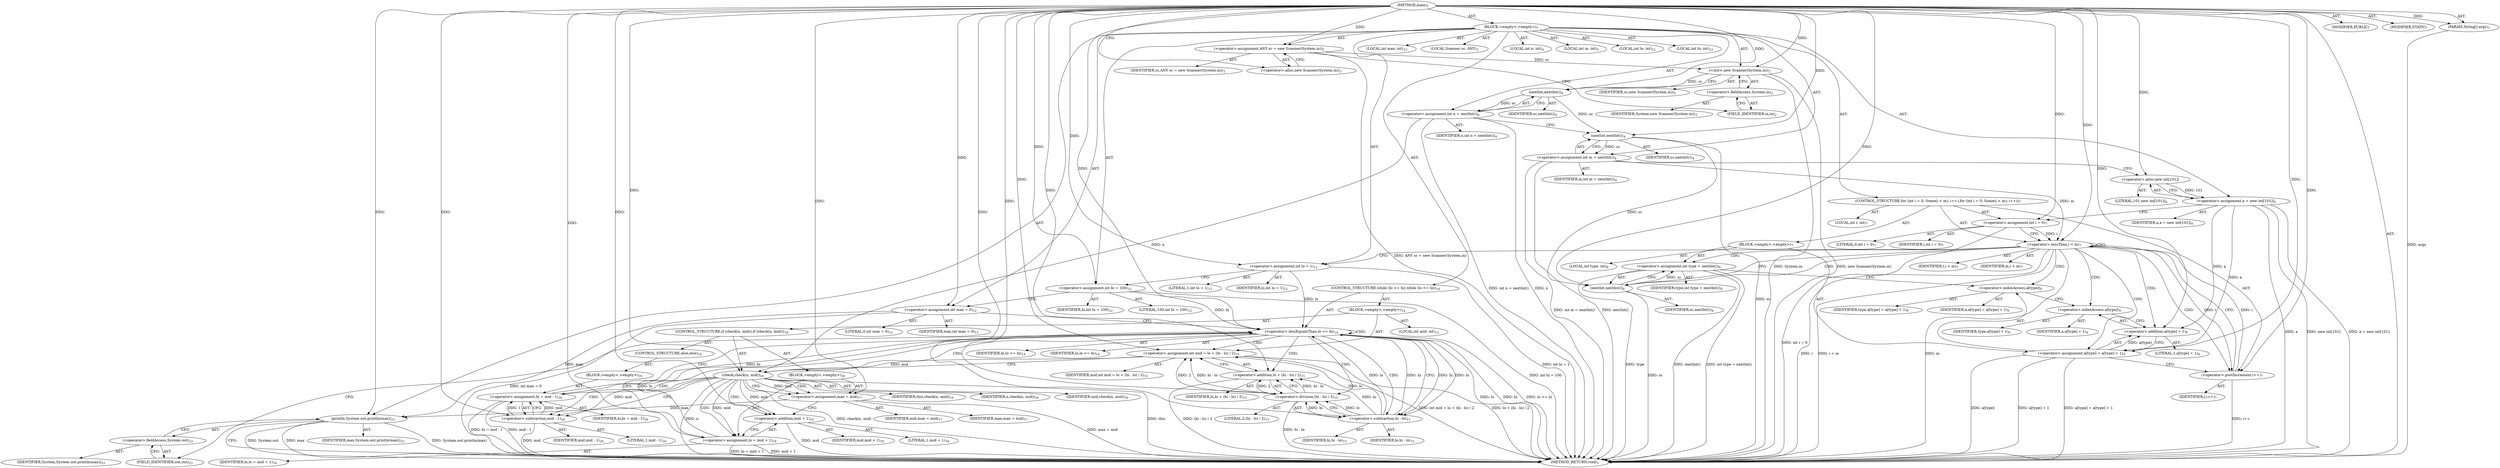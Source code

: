 digraph "main" {  
"19" [label = <(METHOD,main)<SUB>1</SUB>> ]
"20" [label = <(PARAM,String[] args)<SUB>1</SUB>> ]
"21" [label = <(BLOCK,&lt;empty&gt;,&lt;empty&gt;)<SUB>1</SUB>> ]
"4" [label = <(LOCAL,Scanner sc: ANY)<SUB>2</SUB>> ]
"22" [label = <(&lt;operator&gt;.assignment,ANY sc = new Scanner(System.in))<SUB>2</SUB>> ]
"23" [label = <(IDENTIFIER,sc,ANY sc = new Scanner(System.in))<SUB>2</SUB>> ]
"24" [label = <(&lt;operator&gt;.alloc,new Scanner(System.in))<SUB>2</SUB>> ]
"25" [label = <(&lt;init&gt;,new Scanner(System.in))<SUB>2</SUB>> ]
"3" [label = <(IDENTIFIER,sc,new Scanner(System.in))<SUB>2</SUB>> ]
"26" [label = <(&lt;operator&gt;.fieldAccess,System.in)<SUB>2</SUB>> ]
"27" [label = <(IDENTIFIER,System,new Scanner(System.in))<SUB>2</SUB>> ]
"28" [label = <(FIELD_IDENTIFIER,in,in)<SUB>2</SUB>> ]
"29" [label = <(LOCAL,int n: int)<SUB>4</SUB>> ]
"30" [label = <(LOCAL,int m: int)<SUB>4</SUB>> ]
"31" [label = <(&lt;operator&gt;.assignment,int n = nextInt())<SUB>4</SUB>> ]
"32" [label = <(IDENTIFIER,n,int n = nextInt())<SUB>4</SUB>> ]
"33" [label = <(nextInt,nextInt())<SUB>4</SUB>> ]
"34" [label = <(IDENTIFIER,sc,nextInt())<SUB>4</SUB>> ]
"35" [label = <(&lt;operator&gt;.assignment,int m = nextInt())<SUB>4</SUB>> ]
"36" [label = <(IDENTIFIER,m,int m = nextInt())<SUB>4</SUB>> ]
"37" [label = <(nextInt,nextInt())<SUB>4</SUB>> ]
"38" [label = <(IDENTIFIER,sc,nextInt())<SUB>4</SUB>> ]
"39" [label = <(&lt;operator&gt;.assignment,a = new int[101])<SUB>6</SUB>> ]
"40" [label = <(IDENTIFIER,a,a = new int[101])<SUB>6</SUB>> ]
"41" [label = <(&lt;operator&gt;.alloc,new int[101])> ]
"42" [label = <(LITERAL,101,new int[101])<SUB>6</SUB>> ]
"43" [label = <(CONTROL_STRUCTURE,for (int i = 0; Some(i &lt; m); i++),for (int i = 0; Some(i &lt; m); i++))<SUB>7</SUB>> ]
"44" [label = <(LOCAL,int i: int)<SUB>7</SUB>> ]
"45" [label = <(&lt;operator&gt;.assignment,int i = 0)<SUB>7</SUB>> ]
"46" [label = <(IDENTIFIER,i,int i = 0)<SUB>7</SUB>> ]
"47" [label = <(LITERAL,0,int i = 0)<SUB>7</SUB>> ]
"48" [label = <(&lt;operator&gt;.lessThan,i &lt; m)<SUB>7</SUB>> ]
"49" [label = <(IDENTIFIER,i,i &lt; m)<SUB>7</SUB>> ]
"50" [label = <(IDENTIFIER,m,i &lt; m)<SUB>7</SUB>> ]
"51" [label = <(&lt;operator&gt;.postIncrement,i++)<SUB>7</SUB>> ]
"52" [label = <(IDENTIFIER,i,i++)<SUB>7</SUB>> ]
"53" [label = <(BLOCK,&lt;empty&gt;,&lt;empty&gt;)<SUB>7</SUB>> ]
"54" [label = <(LOCAL,int type: int)<SUB>8</SUB>> ]
"55" [label = <(&lt;operator&gt;.assignment,int type = nextInt())<SUB>8</SUB>> ]
"56" [label = <(IDENTIFIER,type,int type = nextInt())<SUB>8</SUB>> ]
"57" [label = <(nextInt,nextInt())<SUB>8</SUB>> ]
"58" [label = <(IDENTIFIER,sc,nextInt())<SUB>8</SUB>> ]
"59" [label = <(&lt;operator&gt;.assignment,a[type] = a[type] + 1)<SUB>9</SUB>> ]
"60" [label = <(&lt;operator&gt;.indexAccess,a[type])<SUB>9</SUB>> ]
"61" [label = <(IDENTIFIER,a,a[type] = a[type] + 1)<SUB>9</SUB>> ]
"62" [label = <(IDENTIFIER,type,a[type] = a[type] + 1)<SUB>9</SUB>> ]
"63" [label = <(&lt;operator&gt;.addition,a[type] + 1)<SUB>9</SUB>> ]
"64" [label = <(&lt;operator&gt;.indexAccess,a[type])<SUB>9</SUB>> ]
"65" [label = <(IDENTIFIER,a,a[type] + 1)<SUB>9</SUB>> ]
"66" [label = <(IDENTIFIER,type,a[type] + 1)<SUB>9</SUB>> ]
"67" [label = <(LITERAL,1,a[type] + 1)<SUB>9</SUB>> ]
"68" [label = <(LOCAL,int lo: int)<SUB>12</SUB>> ]
"69" [label = <(LOCAL,int hi: int)<SUB>12</SUB>> ]
"70" [label = <(LOCAL,int max: int)<SUB>12</SUB>> ]
"71" [label = <(&lt;operator&gt;.assignment,int lo = 1)<SUB>12</SUB>> ]
"72" [label = <(IDENTIFIER,lo,int lo = 1)<SUB>12</SUB>> ]
"73" [label = <(LITERAL,1,int lo = 1)<SUB>12</SUB>> ]
"74" [label = <(&lt;operator&gt;.assignment,int hi = 100)<SUB>12</SUB>> ]
"75" [label = <(IDENTIFIER,hi,int hi = 100)<SUB>12</SUB>> ]
"76" [label = <(LITERAL,100,int hi = 100)<SUB>12</SUB>> ]
"77" [label = <(&lt;operator&gt;.assignment,int max = 0)<SUB>12</SUB>> ]
"78" [label = <(IDENTIFIER,max,int max = 0)<SUB>12</SUB>> ]
"79" [label = <(LITERAL,0,int max = 0)<SUB>12</SUB>> ]
"80" [label = <(CONTROL_STRUCTURE,while (lo &lt;= hi),while (lo &lt;= hi))<SUB>14</SUB>> ]
"81" [label = <(&lt;operator&gt;.lessEqualsThan,lo &lt;= hi)<SUB>14</SUB>> ]
"82" [label = <(IDENTIFIER,lo,lo &lt;= hi)<SUB>14</SUB>> ]
"83" [label = <(IDENTIFIER,hi,lo &lt;= hi)<SUB>14</SUB>> ]
"84" [label = <(BLOCK,&lt;empty&gt;,&lt;empty&gt;)<SUB>14</SUB>> ]
"85" [label = <(LOCAL,int mid: int)<SUB>15</SUB>> ]
"86" [label = <(&lt;operator&gt;.assignment,int mid = lo + (hi - lo) / 2)<SUB>15</SUB>> ]
"87" [label = <(IDENTIFIER,mid,int mid = lo + (hi - lo) / 2)<SUB>15</SUB>> ]
"88" [label = <(&lt;operator&gt;.addition,lo + (hi - lo) / 2)<SUB>15</SUB>> ]
"89" [label = <(IDENTIFIER,lo,lo + (hi - lo) / 2)<SUB>15</SUB>> ]
"90" [label = <(&lt;operator&gt;.division,(hi - lo) / 2)<SUB>15</SUB>> ]
"91" [label = <(&lt;operator&gt;.subtraction,hi - lo)<SUB>15</SUB>> ]
"92" [label = <(IDENTIFIER,hi,hi - lo)<SUB>15</SUB>> ]
"93" [label = <(IDENTIFIER,lo,hi - lo)<SUB>15</SUB>> ]
"94" [label = <(LITERAL,2,(hi - lo) / 2)<SUB>15</SUB>> ]
"95" [label = <(CONTROL_STRUCTURE,if (check(n, mid)),if (check(n, mid)))<SUB>16</SUB>> ]
"96" [label = <(check,check(n, mid))<SUB>16</SUB>> ]
"97" [label = <(IDENTIFIER,this,check(n, mid))<SUB>16</SUB>> ]
"98" [label = <(IDENTIFIER,n,check(n, mid))<SUB>16</SUB>> ]
"99" [label = <(IDENTIFIER,mid,check(n, mid))<SUB>16</SUB>> ]
"100" [label = <(BLOCK,&lt;empty&gt;,&lt;empty&gt;)<SUB>16</SUB>> ]
"101" [label = <(&lt;operator&gt;.assignment,max = mid)<SUB>17</SUB>> ]
"102" [label = <(IDENTIFIER,max,max = mid)<SUB>17</SUB>> ]
"103" [label = <(IDENTIFIER,mid,max = mid)<SUB>17</SUB>> ]
"104" [label = <(&lt;operator&gt;.assignment,lo = mid + 1)<SUB>18</SUB>> ]
"105" [label = <(IDENTIFIER,lo,lo = mid + 1)<SUB>18</SUB>> ]
"106" [label = <(&lt;operator&gt;.addition,mid + 1)<SUB>18</SUB>> ]
"107" [label = <(IDENTIFIER,mid,mid + 1)<SUB>18</SUB>> ]
"108" [label = <(LITERAL,1,mid + 1)<SUB>18</SUB>> ]
"109" [label = <(CONTROL_STRUCTURE,else,else)<SUB>19</SUB>> ]
"110" [label = <(BLOCK,&lt;empty&gt;,&lt;empty&gt;)<SUB>19</SUB>> ]
"111" [label = <(&lt;operator&gt;.assignment,hi = mid - 1)<SUB>20</SUB>> ]
"112" [label = <(IDENTIFIER,hi,hi = mid - 1)<SUB>20</SUB>> ]
"113" [label = <(&lt;operator&gt;.subtraction,mid - 1)<SUB>20</SUB>> ]
"114" [label = <(IDENTIFIER,mid,mid - 1)<SUB>20</SUB>> ]
"115" [label = <(LITERAL,1,mid - 1)<SUB>20</SUB>> ]
"116" [label = <(println,System.out.println(max))<SUB>23</SUB>> ]
"117" [label = <(&lt;operator&gt;.fieldAccess,System.out)<SUB>23</SUB>> ]
"118" [label = <(IDENTIFIER,System,System.out.println(max))<SUB>23</SUB>> ]
"119" [label = <(FIELD_IDENTIFIER,out,out)<SUB>23</SUB>> ]
"120" [label = <(IDENTIFIER,max,System.out.println(max))<SUB>23</SUB>> ]
"121" [label = <(MODIFIER,PUBLIC)> ]
"122" [label = <(MODIFIER,STATIC)> ]
"123" [label = <(METHOD_RETURN,void)<SUB>1</SUB>> ]
  "19" -> "20"  [ label = "AST: "] 
  "19" -> "21"  [ label = "AST: "] 
  "19" -> "121"  [ label = "AST: "] 
  "19" -> "122"  [ label = "AST: "] 
  "19" -> "123"  [ label = "AST: "] 
  "21" -> "4"  [ label = "AST: "] 
  "21" -> "22"  [ label = "AST: "] 
  "21" -> "25"  [ label = "AST: "] 
  "21" -> "29"  [ label = "AST: "] 
  "21" -> "30"  [ label = "AST: "] 
  "21" -> "31"  [ label = "AST: "] 
  "21" -> "35"  [ label = "AST: "] 
  "21" -> "39"  [ label = "AST: "] 
  "21" -> "43"  [ label = "AST: "] 
  "21" -> "68"  [ label = "AST: "] 
  "21" -> "69"  [ label = "AST: "] 
  "21" -> "70"  [ label = "AST: "] 
  "21" -> "71"  [ label = "AST: "] 
  "21" -> "74"  [ label = "AST: "] 
  "21" -> "77"  [ label = "AST: "] 
  "21" -> "80"  [ label = "AST: "] 
  "21" -> "116"  [ label = "AST: "] 
  "22" -> "23"  [ label = "AST: "] 
  "22" -> "24"  [ label = "AST: "] 
  "25" -> "3"  [ label = "AST: "] 
  "25" -> "26"  [ label = "AST: "] 
  "26" -> "27"  [ label = "AST: "] 
  "26" -> "28"  [ label = "AST: "] 
  "31" -> "32"  [ label = "AST: "] 
  "31" -> "33"  [ label = "AST: "] 
  "33" -> "34"  [ label = "AST: "] 
  "35" -> "36"  [ label = "AST: "] 
  "35" -> "37"  [ label = "AST: "] 
  "37" -> "38"  [ label = "AST: "] 
  "39" -> "40"  [ label = "AST: "] 
  "39" -> "41"  [ label = "AST: "] 
  "41" -> "42"  [ label = "AST: "] 
  "43" -> "44"  [ label = "AST: "] 
  "43" -> "45"  [ label = "AST: "] 
  "43" -> "48"  [ label = "AST: "] 
  "43" -> "51"  [ label = "AST: "] 
  "43" -> "53"  [ label = "AST: "] 
  "45" -> "46"  [ label = "AST: "] 
  "45" -> "47"  [ label = "AST: "] 
  "48" -> "49"  [ label = "AST: "] 
  "48" -> "50"  [ label = "AST: "] 
  "51" -> "52"  [ label = "AST: "] 
  "53" -> "54"  [ label = "AST: "] 
  "53" -> "55"  [ label = "AST: "] 
  "53" -> "59"  [ label = "AST: "] 
  "55" -> "56"  [ label = "AST: "] 
  "55" -> "57"  [ label = "AST: "] 
  "57" -> "58"  [ label = "AST: "] 
  "59" -> "60"  [ label = "AST: "] 
  "59" -> "63"  [ label = "AST: "] 
  "60" -> "61"  [ label = "AST: "] 
  "60" -> "62"  [ label = "AST: "] 
  "63" -> "64"  [ label = "AST: "] 
  "63" -> "67"  [ label = "AST: "] 
  "64" -> "65"  [ label = "AST: "] 
  "64" -> "66"  [ label = "AST: "] 
  "71" -> "72"  [ label = "AST: "] 
  "71" -> "73"  [ label = "AST: "] 
  "74" -> "75"  [ label = "AST: "] 
  "74" -> "76"  [ label = "AST: "] 
  "77" -> "78"  [ label = "AST: "] 
  "77" -> "79"  [ label = "AST: "] 
  "80" -> "81"  [ label = "AST: "] 
  "80" -> "84"  [ label = "AST: "] 
  "81" -> "82"  [ label = "AST: "] 
  "81" -> "83"  [ label = "AST: "] 
  "84" -> "85"  [ label = "AST: "] 
  "84" -> "86"  [ label = "AST: "] 
  "84" -> "95"  [ label = "AST: "] 
  "86" -> "87"  [ label = "AST: "] 
  "86" -> "88"  [ label = "AST: "] 
  "88" -> "89"  [ label = "AST: "] 
  "88" -> "90"  [ label = "AST: "] 
  "90" -> "91"  [ label = "AST: "] 
  "90" -> "94"  [ label = "AST: "] 
  "91" -> "92"  [ label = "AST: "] 
  "91" -> "93"  [ label = "AST: "] 
  "95" -> "96"  [ label = "AST: "] 
  "95" -> "100"  [ label = "AST: "] 
  "95" -> "109"  [ label = "AST: "] 
  "96" -> "97"  [ label = "AST: "] 
  "96" -> "98"  [ label = "AST: "] 
  "96" -> "99"  [ label = "AST: "] 
  "100" -> "101"  [ label = "AST: "] 
  "100" -> "104"  [ label = "AST: "] 
  "101" -> "102"  [ label = "AST: "] 
  "101" -> "103"  [ label = "AST: "] 
  "104" -> "105"  [ label = "AST: "] 
  "104" -> "106"  [ label = "AST: "] 
  "106" -> "107"  [ label = "AST: "] 
  "106" -> "108"  [ label = "AST: "] 
  "109" -> "110"  [ label = "AST: "] 
  "110" -> "111"  [ label = "AST: "] 
  "111" -> "112"  [ label = "AST: "] 
  "111" -> "113"  [ label = "AST: "] 
  "113" -> "114"  [ label = "AST: "] 
  "113" -> "115"  [ label = "AST: "] 
  "116" -> "117"  [ label = "AST: "] 
  "116" -> "120"  [ label = "AST: "] 
  "117" -> "118"  [ label = "AST: "] 
  "117" -> "119"  [ label = "AST: "] 
  "22" -> "28"  [ label = "CFG: "] 
  "25" -> "33"  [ label = "CFG: "] 
  "31" -> "37"  [ label = "CFG: "] 
  "35" -> "41"  [ label = "CFG: "] 
  "39" -> "45"  [ label = "CFG: "] 
  "71" -> "74"  [ label = "CFG: "] 
  "74" -> "77"  [ label = "CFG: "] 
  "77" -> "81"  [ label = "CFG: "] 
  "116" -> "123"  [ label = "CFG: "] 
  "24" -> "22"  [ label = "CFG: "] 
  "26" -> "25"  [ label = "CFG: "] 
  "33" -> "31"  [ label = "CFG: "] 
  "37" -> "35"  [ label = "CFG: "] 
  "41" -> "39"  [ label = "CFG: "] 
  "45" -> "48"  [ label = "CFG: "] 
  "48" -> "57"  [ label = "CFG: "] 
  "48" -> "71"  [ label = "CFG: "] 
  "51" -> "48"  [ label = "CFG: "] 
  "81" -> "91"  [ label = "CFG: "] 
  "81" -> "119"  [ label = "CFG: "] 
  "117" -> "116"  [ label = "CFG: "] 
  "28" -> "26"  [ label = "CFG: "] 
  "55" -> "60"  [ label = "CFG: "] 
  "59" -> "51"  [ label = "CFG: "] 
  "86" -> "96"  [ label = "CFG: "] 
  "119" -> "117"  [ label = "CFG: "] 
  "57" -> "55"  [ label = "CFG: "] 
  "60" -> "64"  [ label = "CFG: "] 
  "63" -> "59"  [ label = "CFG: "] 
  "88" -> "86"  [ label = "CFG: "] 
  "96" -> "101"  [ label = "CFG: "] 
  "96" -> "113"  [ label = "CFG: "] 
  "64" -> "63"  [ label = "CFG: "] 
  "90" -> "88"  [ label = "CFG: "] 
  "101" -> "106"  [ label = "CFG: "] 
  "104" -> "81"  [ label = "CFG: "] 
  "91" -> "90"  [ label = "CFG: "] 
  "106" -> "104"  [ label = "CFG: "] 
  "111" -> "81"  [ label = "CFG: "] 
  "113" -> "111"  [ label = "CFG: "] 
  "19" -> "24"  [ label = "CFG: "] 
  "20" -> "123"  [ label = "DDG: args"] 
  "22" -> "123"  [ label = "DDG: ANY sc = new Scanner(System.in)"] 
  "25" -> "123"  [ label = "DDG: System.in"] 
  "25" -> "123"  [ label = "DDG: new Scanner(System.in)"] 
  "31" -> "123"  [ label = "DDG: n"] 
  "31" -> "123"  [ label = "DDG: int n = nextInt()"] 
  "37" -> "123"  [ label = "DDG: sc"] 
  "35" -> "123"  [ label = "DDG: nextInt()"] 
  "35" -> "123"  [ label = "DDG: int m = nextInt()"] 
  "39" -> "123"  [ label = "DDG: a"] 
  "39" -> "123"  [ label = "DDG: new int[101]"] 
  "39" -> "123"  [ label = "DDG: a = new int[101]"] 
  "45" -> "123"  [ label = "DDG: int i = 0"] 
  "48" -> "123"  [ label = "DDG: i"] 
  "48" -> "123"  [ label = "DDG: m"] 
  "48" -> "123"  [ label = "DDG: i &lt; m"] 
  "71" -> "123"  [ label = "DDG: int lo = 1"] 
  "74" -> "123"  [ label = "DDG: int hi = 100"] 
  "77" -> "123"  [ label = "DDG: int max = 0"] 
  "81" -> "123"  [ label = "DDG: lo"] 
  "81" -> "123"  [ label = "DDG: hi"] 
  "81" -> "123"  [ label = "DDG: lo &lt;= hi"] 
  "116" -> "123"  [ label = "DDG: System.out"] 
  "116" -> "123"  [ label = "DDG: max"] 
  "116" -> "123"  [ label = "DDG: System.out.println(max)"] 
  "90" -> "123"  [ label = "DDG: hi - lo"] 
  "88" -> "123"  [ label = "DDG: (hi - lo) / 2"] 
  "86" -> "123"  [ label = "DDG: lo + (hi - lo) / 2"] 
  "86" -> "123"  [ label = "DDG: int mid = lo + (hi - lo) / 2"] 
  "96" -> "123"  [ label = "DDG: n"] 
  "96" -> "123"  [ label = "DDG: check(n, mid)"] 
  "113" -> "123"  [ label = "DDG: mid"] 
  "111" -> "123"  [ label = "DDG: mid - 1"] 
  "111" -> "123"  [ label = "DDG: hi = mid - 1"] 
  "101" -> "123"  [ label = "DDG: max = mid"] 
  "106" -> "123"  [ label = "DDG: mid"] 
  "104" -> "123"  [ label = "DDG: mid + 1"] 
  "104" -> "123"  [ label = "DDG: lo = mid + 1"] 
  "55" -> "123"  [ label = "DDG: type"] 
  "57" -> "123"  [ label = "DDG: sc"] 
  "55" -> "123"  [ label = "DDG: nextInt()"] 
  "55" -> "123"  [ label = "DDG: int type = nextInt()"] 
  "59" -> "123"  [ label = "DDG: a[type]"] 
  "59" -> "123"  [ label = "DDG: a[type] + 1"] 
  "59" -> "123"  [ label = "DDG: a[type] = a[type] + 1"] 
  "51" -> "123"  [ label = "DDG: i++"] 
  "96" -> "123"  [ label = "DDG: this"] 
  "19" -> "20"  [ label = "DDG: "] 
  "19" -> "22"  [ label = "DDG: "] 
  "33" -> "31"  [ label = "DDG: sc"] 
  "37" -> "35"  [ label = "DDG: sc"] 
  "41" -> "39"  [ label = "DDG: 101"] 
  "19" -> "71"  [ label = "DDG: "] 
  "19" -> "74"  [ label = "DDG: "] 
  "19" -> "77"  [ label = "DDG: "] 
  "22" -> "25"  [ label = "DDG: sc"] 
  "19" -> "25"  [ label = "DDG: "] 
  "19" -> "45"  [ label = "DDG: "] 
  "77" -> "116"  [ label = "DDG: max"] 
  "101" -> "116"  [ label = "DDG: max"] 
  "19" -> "116"  [ label = "DDG: "] 
  "25" -> "33"  [ label = "DDG: sc"] 
  "19" -> "33"  [ label = "DDG: "] 
  "33" -> "37"  [ label = "DDG: sc"] 
  "19" -> "37"  [ label = "DDG: "] 
  "19" -> "41"  [ label = "DDG: "] 
  "45" -> "48"  [ label = "DDG: i"] 
  "51" -> "48"  [ label = "DDG: i"] 
  "19" -> "48"  [ label = "DDG: "] 
  "35" -> "48"  [ label = "DDG: m"] 
  "48" -> "51"  [ label = "DDG: i"] 
  "19" -> "51"  [ label = "DDG: "] 
  "57" -> "55"  [ label = "DDG: sc"] 
  "39" -> "59"  [ label = "DDG: a"] 
  "19" -> "59"  [ label = "DDG: "] 
  "71" -> "81"  [ label = "DDG: lo"] 
  "104" -> "81"  [ label = "DDG: lo"] 
  "19" -> "81"  [ label = "DDG: "] 
  "91" -> "81"  [ label = "DDG: lo"] 
  "74" -> "81"  [ label = "DDG: hi"] 
  "91" -> "81"  [ label = "DDG: hi"] 
  "111" -> "81"  [ label = "DDG: hi"] 
  "91" -> "86"  [ label = "DDG: lo"] 
  "19" -> "86"  [ label = "DDG: "] 
  "90" -> "86"  [ label = "DDG: hi - lo"] 
  "90" -> "86"  [ label = "DDG: 2"] 
  "37" -> "57"  [ label = "DDG: sc"] 
  "19" -> "57"  [ label = "DDG: "] 
  "39" -> "63"  [ label = "DDG: a"] 
  "59" -> "63"  [ label = "DDG: a[type]"] 
  "19" -> "63"  [ label = "DDG: "] 
  "91" -> "88"  [ label = "DDG: lo"] 
  "19" -> "88"  [ label = "DDG: "] 
  "90" -> "88"  [ label = "DDG: hi - lo"] 
  "90" -> "88"  [ label = "DDG: 2"] 
  "19" -> "96"  [ label = "DDG: "] 
  "31" -> "96"  [ label = "DDG: n"] 
  "86" -> "96"  [ label = "DDG: mid"] 
  "96" -> "101"  [ label = "DDG: mid"] 
  "19" -> "101"  [ label = "DDG: "] 
  "19" -> "104"  [ label = "DDG: "] 
  "96" -> "104"  [ label = "DDG: mid"] 
  "91" -> "90"  [ label = "DDG: hi"] 
  "91" -> "90"  [ label = "DDG: lo"] 
  "19" -> "90"  [ label = "DDG: "] 
  "113" -> "111"  [ label = "DDG: mid"] 
  "113" -> "111"  [ label = "DDG: 1"] 
  "81" -> "91"  [ label = "DDG: hi"] 
  "19" -> "91"  [ label = "DDG: "] 
  "81" -> "91"  [ label = "DDG: lo"] 
  "19" -> "106"  [ label = "DDG: "] 
  "96" -> "106"  [ label = "DDG: mid"] 
  "96" -> "113"  [ label = "DDG: mid"] 
  "19" -> "113"  [ label = "DDG: "] 
  "48" -> "48"  [ label = "CDG: "] 
  "48" -> "60"  [ label = "CDG: "] 
  "48" -> "64"  [ label = "CDG: "] 
  "48" -> "51"  [ label = "CDG: "] 
  "48" -> "57"  [ label = "CDG: "] 
  "48" -> "63"  [ label = "CDG: "] 
  "48" -> "59"  [ label = "CDG: "] 
  "48" -> "55"  [ label = "CDG: "] 
  "81" -> "96"  [ label = "CDG: "] 
  "81" -> "81"  [ label = "CDG: "] 
  "81" -> "88"  [ label = "CDG: "] 
  "81" -> "91"  [ label = "CDG: "] 
  "81" -> "90"  [ label = "CDG: "] 
  "81" -> "86"  [ label = "CDG: "] 
  "96" -> "113"  [ label = "CDG: "] 
  "96" -> "104"  [ label = "CDG: "] 
  "96" -> "106"  [ label = "CDG: "] 
  "96" -> "101"  [ label = "CDG: "] 
  "96" -> "111"  [ label = "CDG: "] 
}
